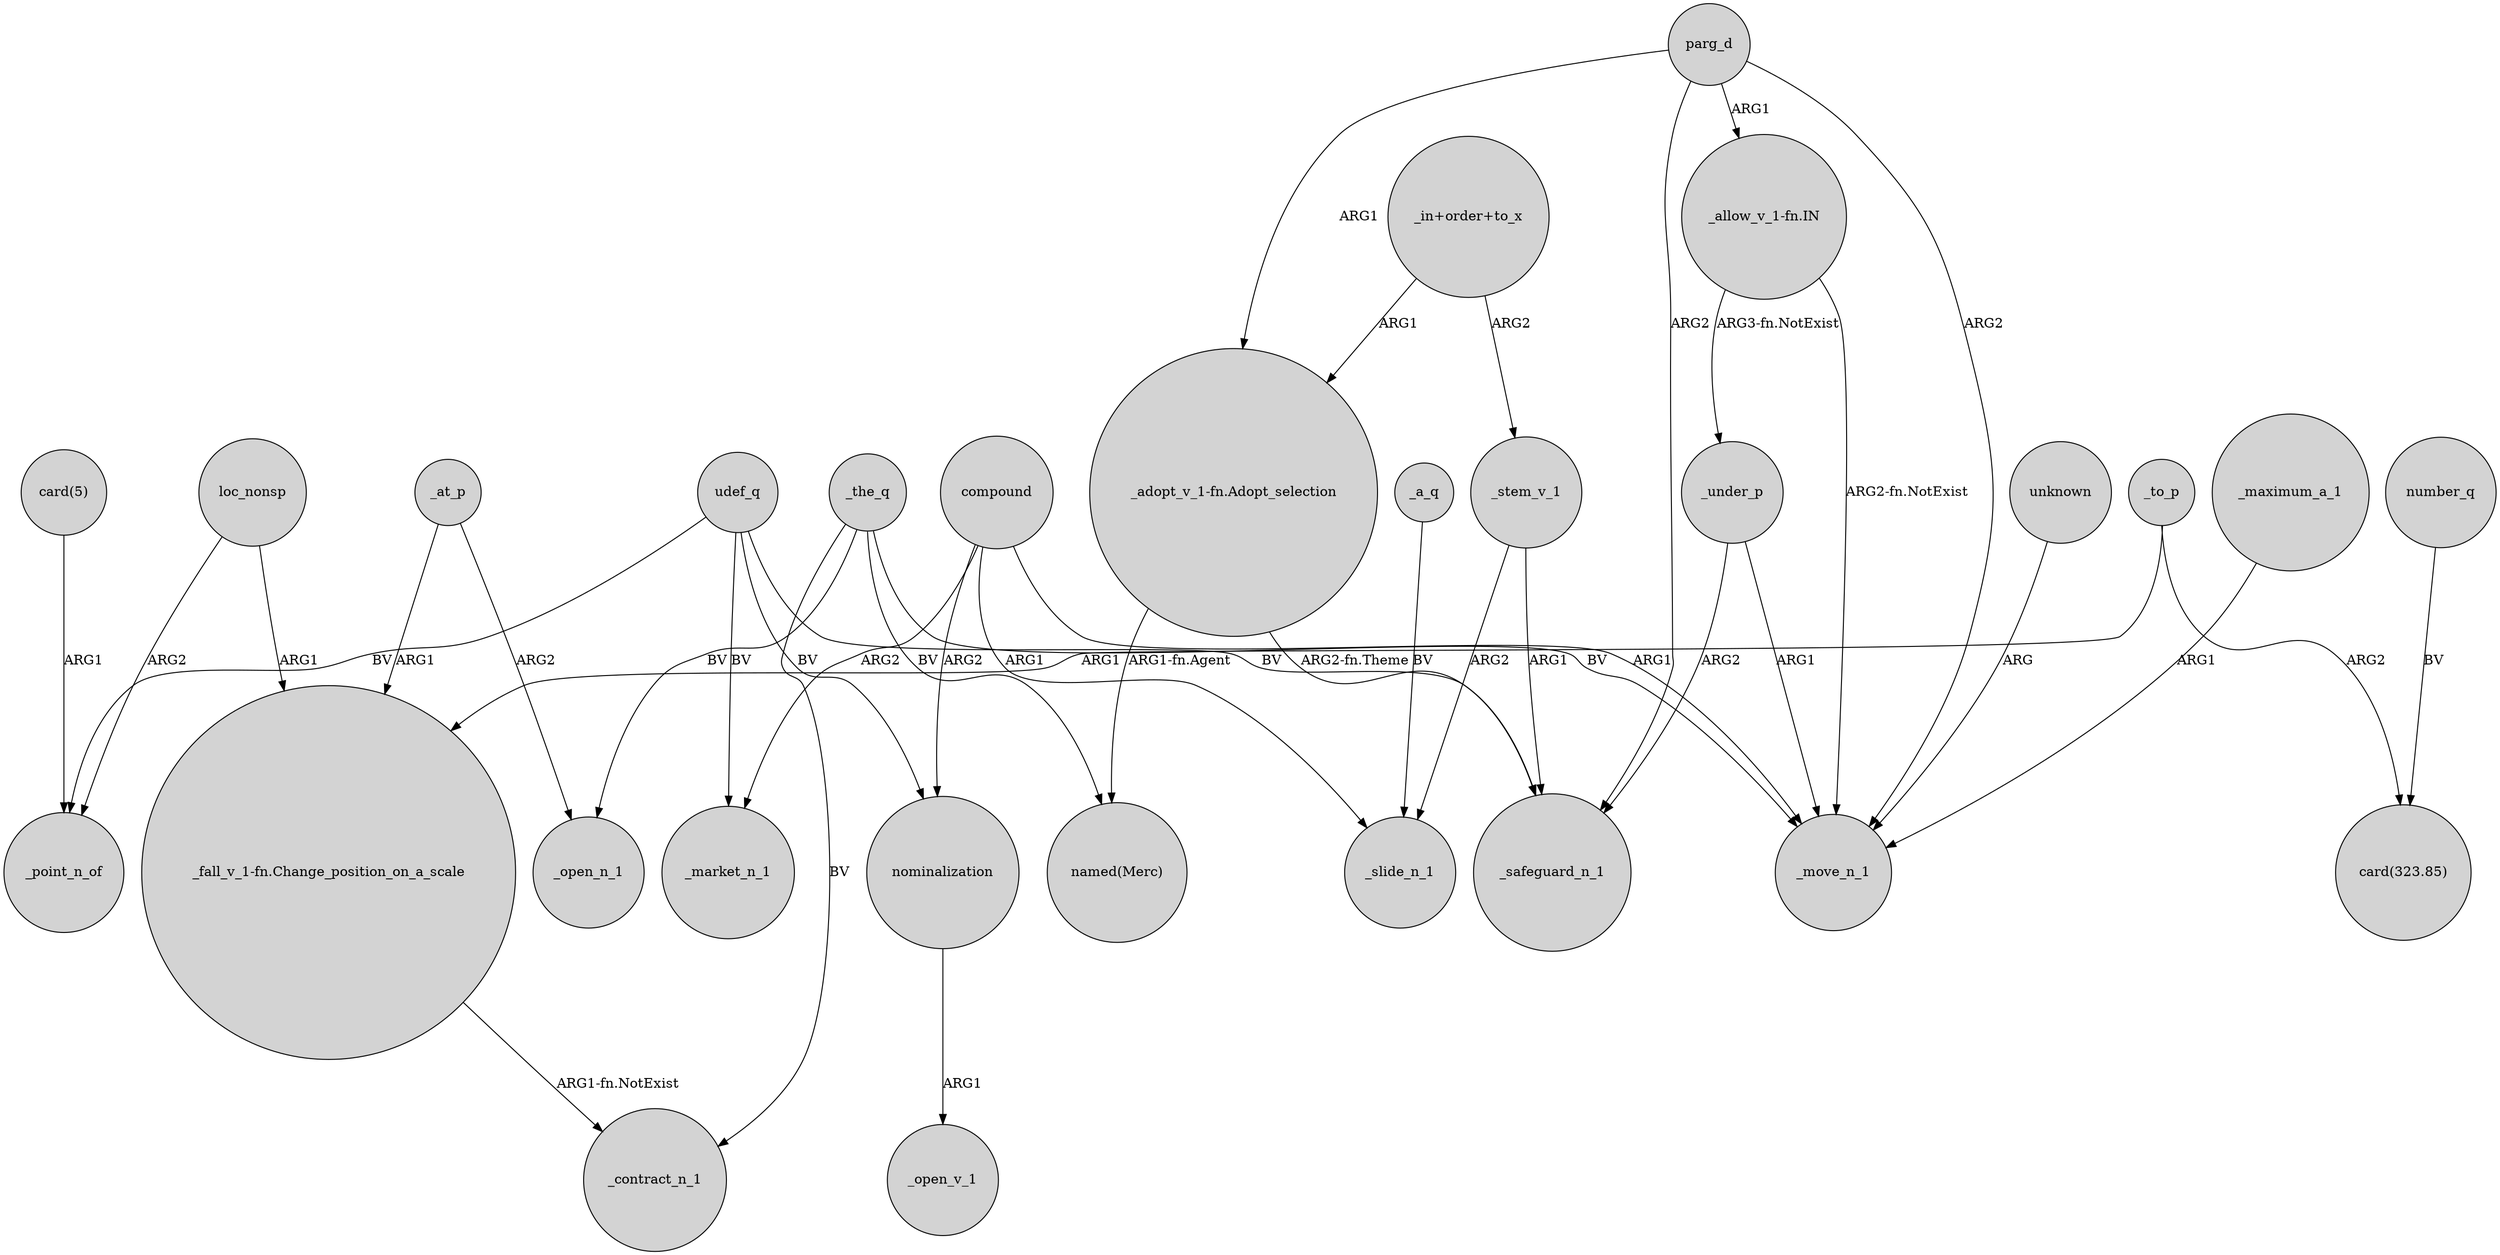 digraph {
	node [shape=circle style=filled]
	compound -> _market_n_1 [label=ARG2]
	"card(5)" -> _point_n_of [label=ARG1]
	parg_d -> _safeguard_n_1 [label=ARG2]
	loc_nonsp -> _point_n_of [label=ARG2]
	"_allow_v_1-fn.IN" -> _under_p [label="ARG3-fn.NotExist"]
	_the_q -> _open_n_1 [label=BV]
	"_adopt_v_1-fn.Adopt_selection" -> _safeguard_n_1 [label="ARG2-fn.Theme"]
	_the_q -> "named(Merc)" [label=BV]
	_under_p -> _safeguard_n_1 [label=ARG2]
	loc_nonsp -> "_fall_v_1-fn.Change_position_on_a_scale" [label=ARG1]
	compound -> nominalization [label=ARG2]
	udef_q -> _market_n_1 [label=BV]
	_the_q -> _move_n_1 [label=BV]
	"_fall_v_1-fn.Change_position_on_a_scale" -> _contract_n_1 [label="ARG1-fn.NotExist"]
	"_in+order+to_x" -> "_adopt_v_1-fn.Adopt_selection" [label=ARG1]
	number_q -> "card(323.85)" [label=BV]
	_at_p -> _open_n_1 [label=ARG2]
	_the_q -> _contract_n_1 [label=BV]
	compound -> _slide_n_1 [label=ARG1]
	compound -> _move_n_1 [label=ARG1]
	"_adopt_v_1-fn.Adopt_selection" -> "named(Merc)" [label="ARG1-fn.Agent"]
	unknown -> _move_n_1 [label=ARG]
	_at_p -> "_fall_v_1-fn.Change_position_on_a_scale" [label=ARG1]
	udef_q -> _safeguard_n_1 [label=BV]
	udef_q -> nominalization [label=BV]
	_to_p -> "card(323.85)" [label=ARG2]
	"_allow_v_1-fn.IN" -> _move_n_1 [label="ARG2-fn.NotExist"]
	parg_d -> _move_n_1 [label=ARG2]
	parg_d -> "_adopt_v_1-fn.Adopt_selection" [label=ARG1]
	_stem_v_1 -> _safeguard_n_1 [label=ARG1]
	_under_p -> _move_n_1 [label=ARG1]
	nominalization -> _open_v_1 [label=ARG1]
	"_in+order+to_x" -> _stem_v_1 [label=ARG2]
	parg_d -> "_allow_v_1-fn.IN" [label=ARG1]
	_stem_v_1 -> _slide_n_1 [label=ARG2]
	_a_q -> _slide_n_1 [label=BV]
	_to_p -> "_fall_v_1-fn.Change_position_on_a_scale" [label=ARG1]
	_maximum_a_1 -> _move_n_1 [label=ARG1]
	udef_q -> _point_n_of [label=BV]
}
